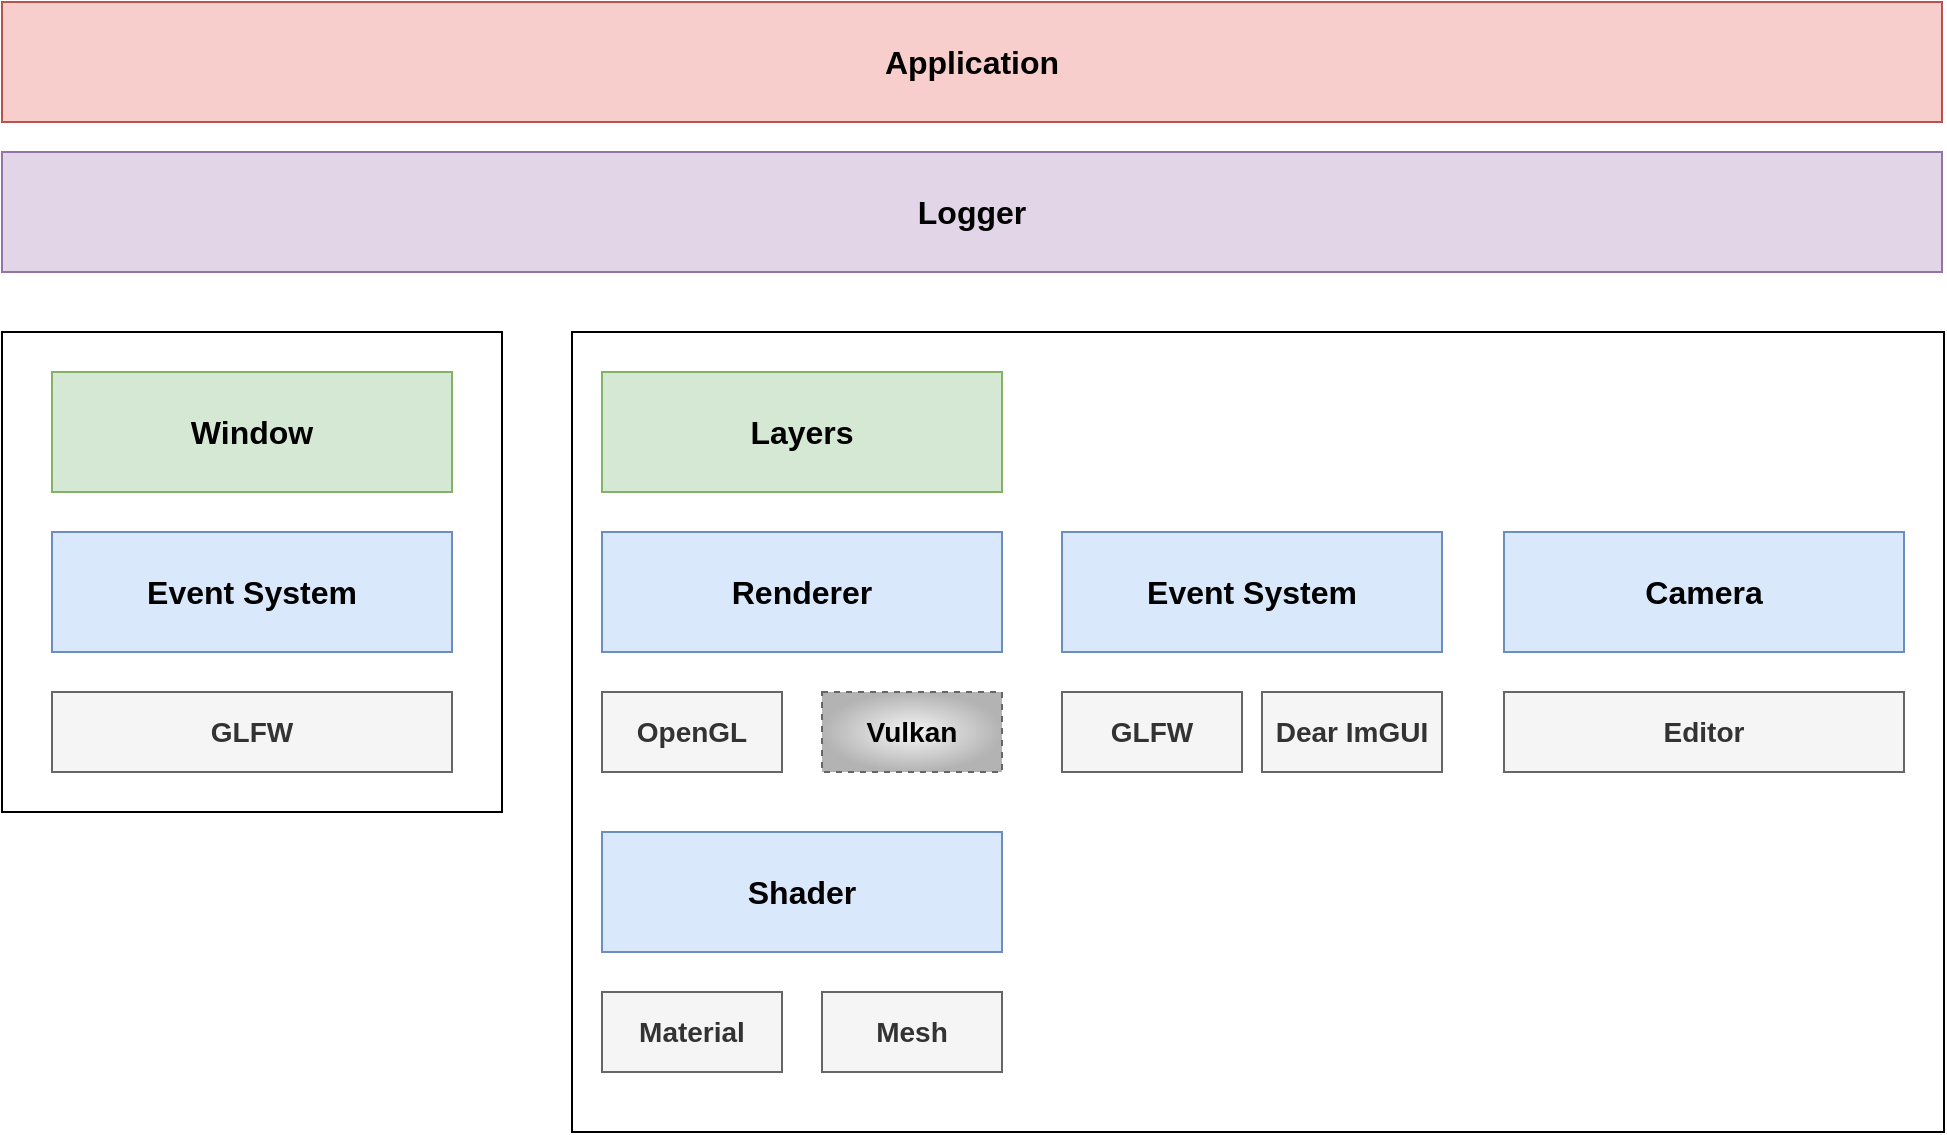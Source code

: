 <mxfile version="21.0.2" type="device" pages="2"><diagram name="第 1 页" id="WJUewlBE5FL5TMIp8ABf"><mxGraphModel dx="1179" dy="636" grid="1" gridSize="10" guides="1" tooltips="1" connect="1" arrows="1" fold="1" page="1" pageScale="1" pageWidth="827" pageHeight="1169" math="0" shadow="0"><root><mxCell id="0"/><mxCell id="1" parent="0"/><mxCell id="4VHRl7ufUcIQFeeoTdrm-14" value="" style="rounded=0;whiteSpace=wrap;html=1;" vertex="1" parent="1"><mxGeometry x="50" y="420" width="250" height="240" as="geometry"/></mxCell><mxCell id="4VHRl7ufUcIQFeeoTdrm-13" value="" style="rounded=0;whiteSpace=wrap;html=1;" vertex="1" parent="1"><mxGeometry x="335" y="420" width="686" height="400" as="geometry"/></mxCell><mxCell id="4VHRl7ufUcIQFeeoTdrm-1" value="Renderer" style="rounded=0;whiteSpace=wrap;html=1;fillColor=#dae8fc;strokeColor=#6c8ebf;fontSize=16;fontStyle=1" vertex="1" parent="1"><mxGeometry x="350" y="520" width="200" height="60" as="geometry"/></mxCell><mxCell id="4VHRl7ufUcIQFeeoTdrm-2" value="Event System" style="rounded=0;whiteSpace=wrap;html=1;fontSize=16;fontStyle=1;fillColor=#dae8fc;strokeColor=#6c8ebf;" vertex="1" parent="1"><mxGeometry x="75" y="520" width="200" height="60" as="geometry"/></mxCell><mxCell id="4VHRl7ufUcIQFeeoTdrm-3" value="OpenGL" style="rounded=0;whiteSpace=wrap;html=1;fillColor=#f5f5f5;fontColor=#333333;strokeColor=#666666;fontSize=14;fontStyle=1" vertex="1" parent="1"><mxGeometry x="350" y="600" width="90" height="40" as="geometry"/></mxCell><mxCell id="4VHRl7ufUcIQFeeoTdrm-4" value="Vulkan" style="rounded=0;whiteSpace=wrap;html=1;fillColor=#f5f5f5;fontSize=14;fontStyle=1;gradientColor=#b3b3b3;strokeColor=#666666;gradientDirection=radial;dashed=1;" vertex="1" parent="1"><mxGeometry x="460" y="600" width="90" height="40" as="geometry"/></mxCell><mxCell id="4VHRl7ufUcIQFeeoTdrm-5" value="GLFW" style="rounded=0;whiteSpace=wrap;html=1;fillColor=#f5f5f5;fontColor=#333333;strokeColor=#666666;fontSize=14;fontStyle=1" vertex="1" parent="1"><mxGeometry x="75" y="600" width="200" height="40" as="geometry"/></mxCell><mxCell id="4VHRl7ufUcIQFeeoTdrm-7" value="Layers" style="rounded=0;whiteSpace=wrap;html=1;fillColor=#d5e8d4;strokeColor=#82b366;fontSize=16;fontStyle=1" vertex="1" parent="1"><mxGeometry x="350" y="440" width="200" height="60" as="geometry"/></mxCell><mxCell id="4VHRl7ufUcIQFeeoTdrm-8" value="Application" style="rounded=0;whiteSpace=wrap;html=1;fillColor=#f8cecc;strokeColor=#b85450;fontSize=16;fontStyle=1" vertex="1" parent="1"><mxGeometry x="50" y="255" width="970" height="60" as="geometry"/></mxCell><mxCell id="4VHRl7ufUcIQFeeoTdrm-9" value="Window" style="rounded=0;whiteSpace=wrap;html=1;fillColor=#d5e8d4;strokeColor=#82b366;fontSize=16;fontStyle=1" vertex="1" parent="1"><mxGeometry x="75" y="440" width="200" height="60" as="geometry"/></mxCell><mxCell id="4VHRl7ufUcIQFeeoTdrm-10" value="Event System" style="rounded=0;whiteSpace=wrap;html=1;fontSize=16;fontStyle=1;fillColor=#dae8fc;strokeColor=#6c8ebf;" vertex="1" parent="1"><mxGeometry x="580" y="520" width="190" height="60" as="geometry"/></mxCell><mxCell id="4VHRl7ufUcIQFeeoTdrm-11" value="GLFW" style="rounded=0;whiteSpace=wrap;html=1;fillColor=#f5f5f5;fontColor=#333333;strokeColor=#666666;fontSize=14;fontStyle=1" vertex="1" parent="1"><mxGeometry x="580" y="600" width="90" height="40" as="geometry"/></mxCell><mxCell id="4VHRl7ufUcIQFeeoTdrm-12" value="Dear ImGUI" style="rounded=0;whiteSpace=wrap;html=1;fillColor=#f5f5f5;fontColor=#333333;strokeColor=#666666;fontSize=14;fontStyle=1" vertex="1" parent="1"><mxGeometry x="680" y="600" width="90" height="40" as="geometry"/></mxCell><mxCell id="4VHRl7ufUcIQFeeoTdrm-15" value="Camera" style="rounded=0;whiteSpace=wrap;html=1;fillColor=#dae8fc;strokeColor=#6c8ebf;fontSize=16;fontStyle=1" vertex="1" parent="1"><mxGeometry x="801" y="520" width="200" height="60" as="geometry"/></mxCell><mxCell id="4VHRl7ufUcIQFeeoTdrm-17" value="Editor" style="rounded=0;whiteSpace=wrap;html=1;fillColor=#f5f5f5;fontColor=#333333;strokeColor=#666666;fontSize=14;fontStyle=1" vertex="1" parent="1"><mxGeometry x="801" y="600" width="200" height="40" as="geometry"/></mxCell><mxCell id="4VHRl7ufUcIQFeeoTdrm-19" value="Logger" style="rounded=0;whiteSpace=wrap;html=1;fillColor=#e1d5e7;strokeColor=#9673a6;fontSize=16;fontStyle=1" vertex="1" parent="1"><mxGeometry x="50" y="330" width="970" height="60" as="geometry"/></mxCell><mxCell id="PbFTya234Wni0KmIqPOm-4" value="Shader" style="rounded=0;whiteSpace=wrap;html=1;fillColor=#dae8fc;strokeColor=#6c8ebf;fontSize=16;fontStyle=1" vertex="1" parent="1"><mxGeometry x="350" y="670" width="200" height="60" as="geometry"/></mxCell><mxCell id="PbFTya234Wni0KmIqPOm-5" value="Material" style="rounded=0;whiteSpace=wrap;html=1;fillColor=#f5f5f5;fontColor=#333333;strokeColor=#666666;fontSize=14;fontStyle=1" vertex="1" parent="1"><mxGeometry x="350" y="750" width="90" height="40" as="geometry"/></mxCell><mxCell id="PbFTya234Wni0KmIqPOm-6" value="Mesh" style="rounded=0;whiteSpace=wrap;html=1;fillColor=#f5f5f5;fontColor=#333333;strokeColor=#666666;fontSize=14;fontStyle=1" vertex="1" parent="1"><mxGeometry x="460" y="750" width="90" height="40" as="geometry"/></mxCell></root></mxGraphModel></diagram><diagram id="xD4Mww4YcXZyMij3syrt" name="第 2 页"><mxGraphModel dx="1002" dy="541" grid="1" gridSize="10" guides="1" tooltips="1" connect="1" arrows="1" fold="1" page="1" pageScale="1" pageWidth="827" pageHeight="1169" math="0" shadow="0"><root><mxCell id="0"/><mxCell id="1" parent="0"/><mxCell id="tnMZV3bkPkkvL-LSqwuW-1" value="Renderer" style="rounded=0;whiteSpace=wrap;html=1;fontSize=16;fontStyle=1" vertex="1" parent="1"><mxGeometry x="140" y="110" width="190" height="60" as="geometry"/></mxCell><mxCell id="tnMZV3bkPkkvL-LSqwuW-7" style="edgeStyle=orthogonalEdgeStyle;rounded=0;orthogonalLoop=1;jettySize=auto;html=1;entryX=0.5;entryY=1;entryDx=0;entryDy=0;fontStyle=1" edge="1" parent="1" source="tnMZV3bkPkkvL-LSqwuW-2" target="tnMZV3bkPkkvL-LSqwuW-3"><mxGeometry relative="1" as="geometry"/></mxCell><mxCell id="tnMZV3bkPkkvL-LSqwuW-2" value="RendererAPI" style="rounded=0;whiteSpace=wrap;html=1;fontSize=16;fontStyle=1" vertex="1" parent="1"><mxGeometry x="140" y="310" width="190" height="60" as="geometry"/></mxCell><mxCell id="tnMZV3bkPkkvL-LSqwuW-6" style="edgeStyle=orthogonalEdgeStyle;rounded=0;orthogonalLoop=1;jettySize=auto;html=1;entryX=0.5;entryY=1;entryDx=0;entryDy=0;fontStyle=1" edge="1" parent="1" source="tnMZV3bkPkkvL-LSqwuW-3" target="tnMZV3bkPkkvL-LSqwuW-1"><mxGeometry relative="1" as="geometry"/></mxCell><mxCell id="tnMZV3bkPkkvL-LSqwuW-3" value="RendererCommand" style="rounded=0;whiteSpace=wrap;html=1;fontSize=16;fontStyle=1" vertex="1" parent="1"><mxGeometry x="140" y="210" width="190" height="60" as="geometry"/></mxCell><mxCell id="tnMZV3bkPkkvL-LSqwuW-8" style="edgeStyle=orthogonalEdgeStyle;rounded=0;orthogonalLoop=1;jettySize=auto;html=1;fontStyle=1" edge="1" parent="1" source="tnMZV3bkPkkvL-LSqwuW-4" target="tnMZV3bkPkkvL-LSqwuW-2"><mxGeometry relative="1" as="geometry"/></mxCell><mxCell id="tnMZV3bkPkkvL-LSqwuW-4" value="OpenGLRendererAPI" style="rounded=0;whiteSpace=wrap;html=1;fontSize=16;fontStyle=1" vertex="1" parent="1"><mxGeometry x="400" y="310" width="200" height="60" as="geometry"/></mxCell></root></mxGraphModel></diagram></mxfile>